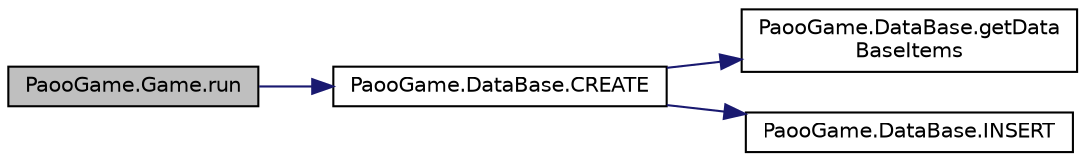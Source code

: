 digraph "PaooGame.Game.run"
{
 // INTERACTIVE_SVG=YES
 // LATEX_PDF_SIZE
  edge [fontname="Helvetica",fontsize="10",labelfontname="Helvetica",labelfontsize="10"];
  node [fontname="Helvetica",fontsize="10",shape=record];
  rankdir="LR";
  Node1 [label="PaooGame.Game.run",height=0.2,width=0.4,color="black", fillcolor="grey75", style="filled", fontcolor="black",tooltip="Functia ce va rula in thread-ul creat."];
  Node1 -> Node2 [color="midnightblue",fontsize="10",style="solid",fontname="Helvetica"];
  Node2 [label="PaooGame.DataBase.CREATE",height=0.2,width=0.4,color="black", fillcolor="white", style="filled",URL="$class_paoo_game_1_1_data_base.html#ae29d78172238701abf6c6c162aa31261",tooltip="Va gestiona baza de date(din ea voi apela celelalte metode)."];
  Node2 -> Node3 [color="midnightblue",fontsize="10",style="solid",fontname="Helvetica"];
  Node3 [label="PaooGame.DataBase.getData\lBaseItems",height=0.2,width=0.4,color="black", fillcolor="white", style="filled",URL="$class_paoo_game_1_1_data_base.html#acca70a84dfde513877c38790544e65ad",tooltip="Va returna o lista cu toate inregistrarile din baza de date."];
  Node2 -> Node4 [color="midnightblue",fontsize="10",style="solid",fontname="Helvetica"];
  Node4 [label="PaooGame.DataBase.INSERT",height=0.2,width=0.4,color="black", fillcolor="white", style="filled",URL="$class_paoo_game_1_1_data_base.html#a6491dd98990066c2d66038b9ffd7df7a",tooltip="Va insera datele actuale(viata,banuti,diamante etc) in baza de date."];
}
